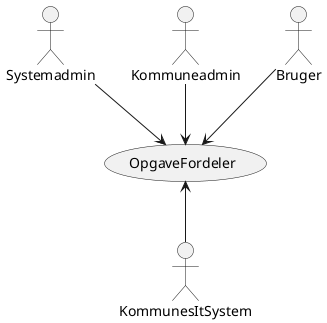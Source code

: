 @startuml

Systemadmin --> (OpgaveFordeler)
Kommuneadmin --> (OpgaveFordeler)
Bruger --> (OpgaveFordeler)

(OpgaveFordeler) <-- KommunesItSystem

@enduml